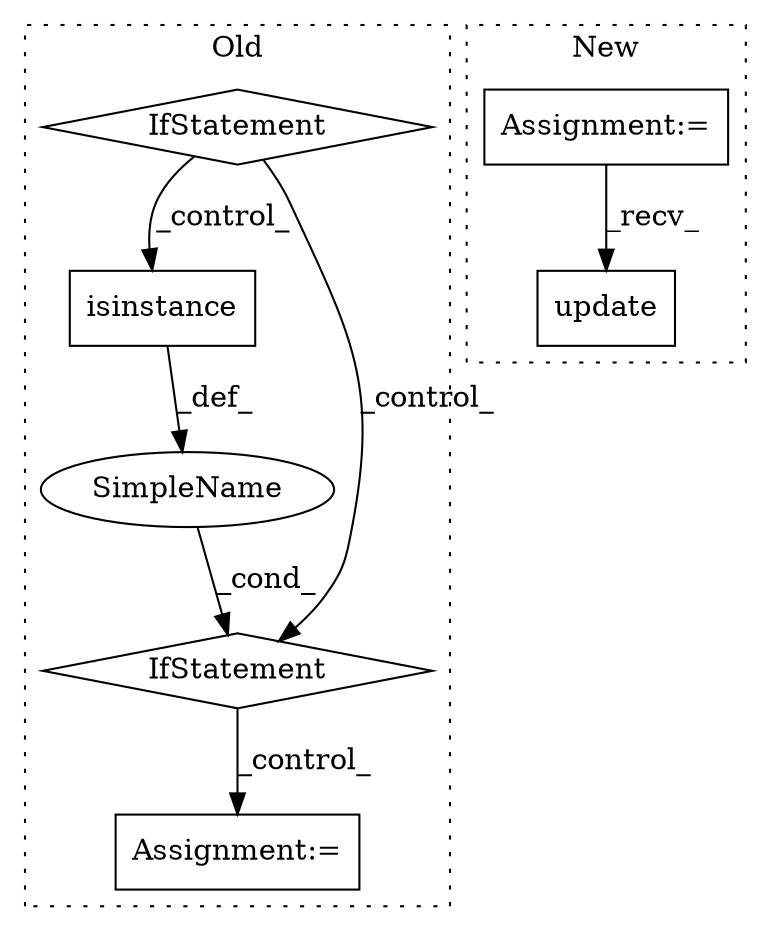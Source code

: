 digraph G {
subgraph cluster0 {
1 [label="isinstance" a="32" s="290,312" l="11,1" shape="box"];
3 [label="IfStatement" a="25" s="286,313" l="4,2" shape="diamond"];
4 [label="Assignment:=" a="7" s="340" l="16" shape="box"];
5 [label="SimpleName" a="42" s="" l="" shape="ellipse"];
7 [label="IfStatement" a="25" s="258,276" l="4,2" shape="diamond"];
label = "Old";
style="dotted";
}
subgraph cluster1 {
2 [label="update" a="32" s="412,584" l="22,-5" shape="box"];
6 [label="Assignment:=" a="7" s="276" l="1" shape="box"];
label = "New";
style="dotted";
}
1 -> 5 [label="_def_"];
3 -> 4 [label="_control_"];
5 -> 3 [label="_cond_"];
6 -> 2 [label="_recv_"];
7 -> 3 [label="_control_"];
7 -> 1 [label="_control_"];
}